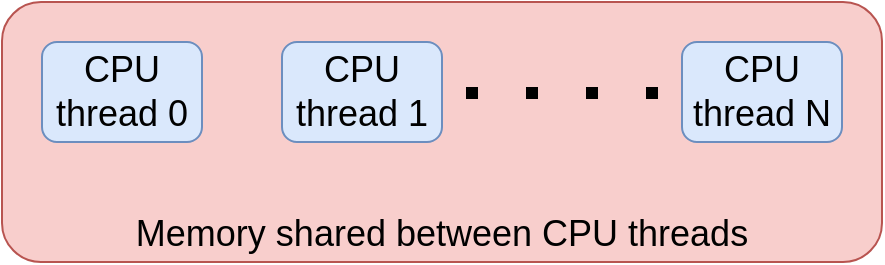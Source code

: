 <mxfile version="13.7.9" type="device"><diagram id="jKp9grk3oH8gOlFTYfPl" name="Page-1"><mxGraphModel dx="786" dy="580" grid="1" gridSize="10" guides="1" tooltips="1" connect="1" arrows="1" fold="1" page="1" pageScale="1" pageWidth="827" pageHeight="1169" math="0" shadow="0"><root><mxCell id="0"/><mxCell id="1" parent="0"/><mxCell id="u7XWaXY5FEvd39aCr8tQ-6" value="Memory shared between CPU threads" style="rounded=1;whiteSpace=wrap;html=1;fontSize=18;verticalAlign=bottom;fillColor=#f8cecc;strokeColor=#b85450;" vertex="1" parent="1"><mxGeometry x="140" y="60" width="440" height="130" as="geometry"/></mxCell><mxCell id="u7XWaXY5FEvd39aCr8tQ-1" value="CPU&lt;br&gt;thread 0" style="rounded=1;whiteSpace=wrap;html=1;fontSize=18;fillColor=#dae8fc;strokeColor=#6c8ebf;" vertex="1" parent="1"><mxGeometry x="160" y="80" width="80" height="50" as="geometry"/></mxCell><mxCell id="u7XWaXY5FEvd39aCr8tQ-2" value="CPU&lt;br&gt;thread 1" style="rounded=1;whiteSpace=wrap;html=1;fontSize=18;fillColor=#dae8fc;strokeColor=#6c8ebf;" vertex="1" parent="1"><mxGeometry x="280" y="80" width="80" height="50" as="geometry"/></mxCell><mxCell id="u7XWaXY5FEvd39aCr8tQ-3" value="CPU&lt;br&gt;thread N" style="rounded=1;whiteSpace=wrap;html=1;fontSize=18;fillColor=#dae8fc;strokeColor=#6c8ebf;" vertex="1" parent="1"><mxGeometry x="480" y="80" width="80" height="50" as="geometry"/></mxCell><mxCell id="u7XWaXY5FEvd39aCr8tQ-5" value="" style="endArrow=none;dashed=1;html=1;fontSize=18;strokeWidth=6;dashPattern=1 4;startSize=0;sourcePerimeterSpacing=1;jumpSize=6;rounded=0;endSize=0;targetPerimeterSpacing=1;" edge="1" parent="1"><mxGeometry width="50" height="50" relative="1" as="geometry"><mxPoint x="372" y="105.5" as="sourcePoint"/><mxPoint x="472" y="105.5" as="targetPoint"/></mxGeometry></mxCell></root></mxGraphModel></diagram></mxfile>
